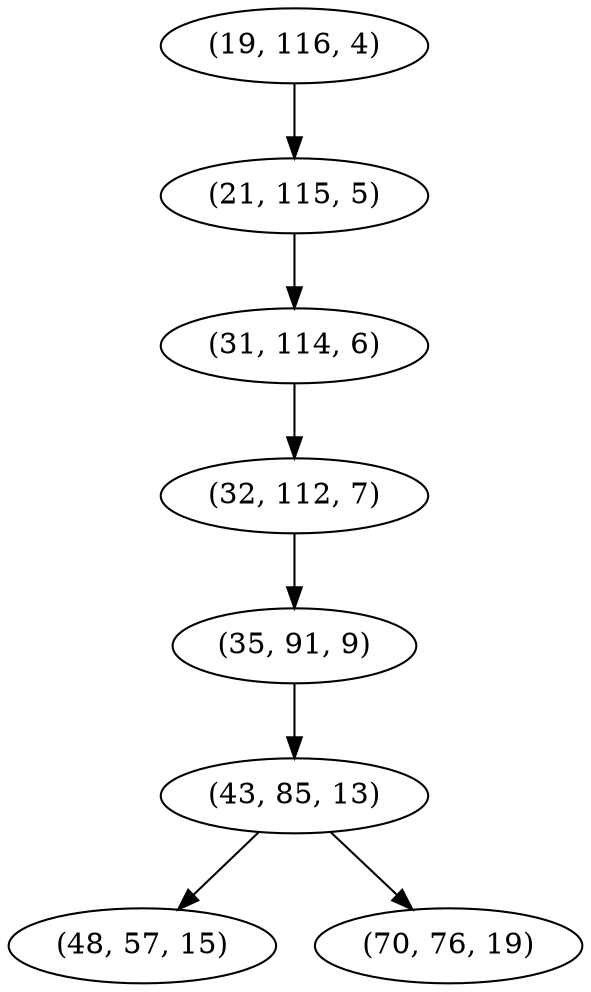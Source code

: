 digraph tree {
    "(19, 116, 4)";
    "(21, 115, 5)";
    "(31, 114, 6)";
    "(32, 112, 7)";
    "(35, 91, 9)";
    "(43, 85, 13)";
    "(48, 57, 15)";
    "(70, 76, 19)";
    "(19, 116, 4)" -> "(21, 115, 5)";
    "(21, 115, 5)" -> "(31, 114, 6)";
    "(31, 114, 6)" -> "(32, 112, 7)";
    "(32, 112, 7)" -> "(35, 91, 9)";
    "(35, 91, 9)" -> "(43, 85, 13)";
    "(43, 85, 13)" -> "(48, 57, 15)";
    "(43, 85, 13)" -> "(70, 76, 19)";
}
